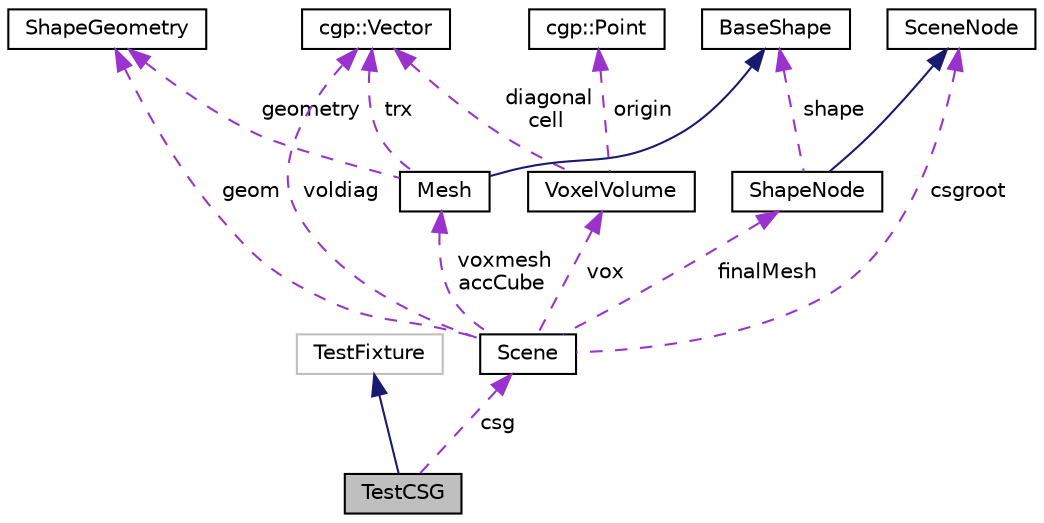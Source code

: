 digraph "TestCSG"
{
  edge [fontname="Helvetica",fontsize="10",labelfontname="Helvetica",labelfontsize="10"];
  node [fontname="Helvetica",fontsize="10",shape=record];
  Node2 [label="TestCSG",height=0.2,width=0.4,color="black", fillcolor="grey75", style="filled", fontcolor="black"];
  Node3 -> Node2 [dir="back",color="midnightblue",fontsize="10",style="solid",fontname="Helvetica"];
  Node3 [label="TestFixture",height=0.2,width=0.4,color="grey75", fillcolor="white", style="filled"];
  Node4 -> Node2 [dir="back",color="darkorchid3",fontsize="10",style="dashed",label=" csg" ,fontname="Helvetica"];
  Node4 [label="Scene",height=0.2,width=0.4,color="black", fillcolor="white", style="filled",URL="$classScene.html",tooltip="CSG Tree that can be evaluated to produce a volumetric representation. "];
  Node5 -> Node4 [dir="back",color="darkorchid3",fontsize="10",style="dashed",label=" geom" ,fontname="Helvetica"];
  Node5 [label="ShapeGeometry",height=0.2,width=0.4,color="black", fillcolor="white", style="filled",URL="$classShapeGeometry.html",tooltip="Geometry in a format suitable for OpenGL. "];
  Node6 -> Node4 [dir="back",color="darkorchid3",fontsize="10",style="dashed",label=" voldiag" ,fontname="Helvetica"];
  Node6 [label="cgp::Vector",height=0.2,width=0.4,color="black", fillcolor="white", style="filled",URL="$classcgp_1_1Vector.html"];
  Node7 -> Node4 [dir="back",color="darkorchid3",fontsize="10",style="dashed",label=" finalMesh" ,fontname="Helvetica"];
  Node7 [label="ShapeNode",height=0.2,width=0.4,color="black", fillcolor="white", style="filled",URL="$classShapeNode.html",tooltip="Inherited class for leaf csg tree shape nodes. "];
  Node8 -> Node7 [dir="back",color="midnightblue",fontsize="10",style="solid",fontname="Helvetica"];
  Node8 [label="SceneNode",height=0.2,width=0.4,color="black", fillcolor="white", style="filled",URL="$classSceneNode.html",tooltip="Base class for csg tree nodes. "];
  Node9 -> Node7 [dir="back",color="darkorchid3",fontsize="10",style="dashed",label=" shape" ,fontname="Helvetica"];
  Node9 [label="BaseShape",height=0.2,width=0.4,color="black", fillcolor="white", style="filled",URL="$classBaseShape.html",tooltip="Abstract base class for shapes. "];
  Node10 -> Node4 [dir="back",color="darkorchid3",fontsize="10",style="dashed",label=" vox" ,fontname="Helvetica"];
  Node10 [label="VoxelVolume",height=0.2,width=0.4,color="black", fillcolor="white", style="filled",URL="$classVoxelVolume.html",tooltip="A cuboid volume regularly subdivided into uniformly sized cubes (voxels). "];
  Node6 -> Node10 [dir="back",color="darkorchid3",fontsize="10",style="dashed",label=" diagonal\ncell" ,fontname="Helvetica"];
  Node11 -> Node10 [dir="back",color="darkorchid3",fontsize="10",style="dashed",label=" origin" ,fontname="Helvetica"];
  Node11 [label="cgp::Point",height=0.2,width=0.4,color="black", fillcolor="white", style="filled",URL="$classcgp_1_1Point.html"];
  Node12 -> Node4 [dir="back",color="darkorchid3",fontsize="10",style="dashed",label=" voxmesh\naccCube" ,fontname="Helvetica"];
  Node12 [label="Mesh",height=0.2,width=0.4,color="black", fillcolor="white", style="filled",URL="$classMesh.html",tooltip="A triangle mesh in 3D space. "];
  Node9 -> Node12 [dir="back",color="midnightblue",fontsize="10",style="solid",fontname="Helvetica"];
  Node5 -> Node12 [dir="back",color="darkorchid3",fontsize="10",style="dashed",label=" geometry" ,fontname="Helvetica"];
  Node6 -> Node12 [dir="back",color="darkorchid3",fontsize="10",style="dashed",label=" trx" ,fontname="Helvetica"];
  Node8 -> Node4 [dir="back",color="darkorchid3",fontsize="10",style="dashed",label=" csgroot" ,fontname="Helvetica"];
}
